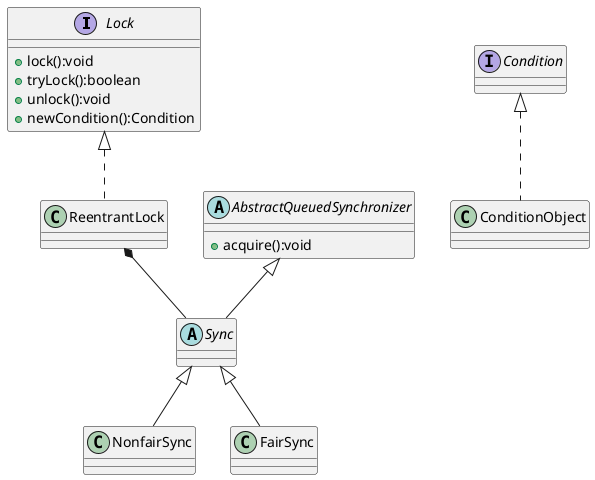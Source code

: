 @startuml
'https://plantuml.com/class-diagram

interface Lock{
    + lock():void
    + tryLock():boolean
    + unlock():void
    + newCondition():Condition
}

interface Condition{}
class ConditionObject{}

class ReentrantLock{

}

abstract class Sync{}

abstract class AbstractQueuedSynchronizer{
 + acquire():void
}

class NonfairSync{}
class FairSync{}

Lock <|.. ReentrantLock

AbstractQueuedSynchronizer <|-- Sync

Sync <|-- NonfairSync
Sync <|-- FairSync

ReentrantLock *-- Sync

Condition <|.. ConditionObject

@enduml